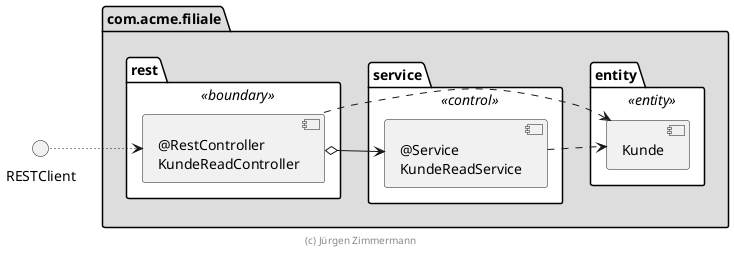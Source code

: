 ' Copyright (C) 2019 - present Juergen Zimmermann, Hochschule Karlsruhe
'
' This program is free software: you can redistribute it and/or modify
' it under the terms of the GNU General Public License as published by
' the Free Software Foundation, either version 3 of the License, or
' (at your option) any later version.
'
' This program is distributed in the hope that it will be useful,
' but WITHOUT ANY WARRANTY; without even the implied warranty of
' MERCHANTABILITY or FITNESS FOR A PARTICULAR PURPOSE.  See the
' GNU General Public License for more details.
'
' You should have received a copy of the GNU General Public License
' along with this program.  If not, see <https://www.gnu.org/licenses/>.
@startuml Komponenten

left to right direction

package com.acme.filiale #DDDDDD {
    package rest <<boundary>> #FFFFFF {
        [@RestController\nKundeReadController] as KundeReadController
    }

    package service <<control>> #FFFFFF {
        [@Service\nKundeReadService] as KundeReadService
    }

    package entity <<entity>> #FFFFFF {
        [Kunde]
    }
}

RESTClient ~~> [KundeReadController]

[KundeReadController] o--> [KundeReadService]
[KundeReadController] .up.> [Kunde]
[KundeReadService] ..> [Kunde]

footer (c) Jürgen Zimmermann

@enduml
